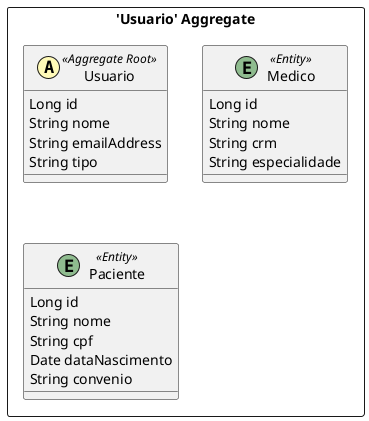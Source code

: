 @startuml

skinparam componentStyle uml2

package "'Usuario' Aggregate" <<Rectangle>> {
	class Usuario <<(A,#fffab8) Aggregate Root>> {
		Long id
		String nome
		String emailAddress
		String tipo
	}
	class Medico <<(E,DarkSeaGreen) Entity>> {
		Long id
		String nome
		String crm
		String especialidade
	}
	class Paciente <<(E,DarkSeaGreen) Entity>> {
		Long id
		String nome
		String cpf
		Date dataNascimento
		String convenio
	}
}


@enduml
